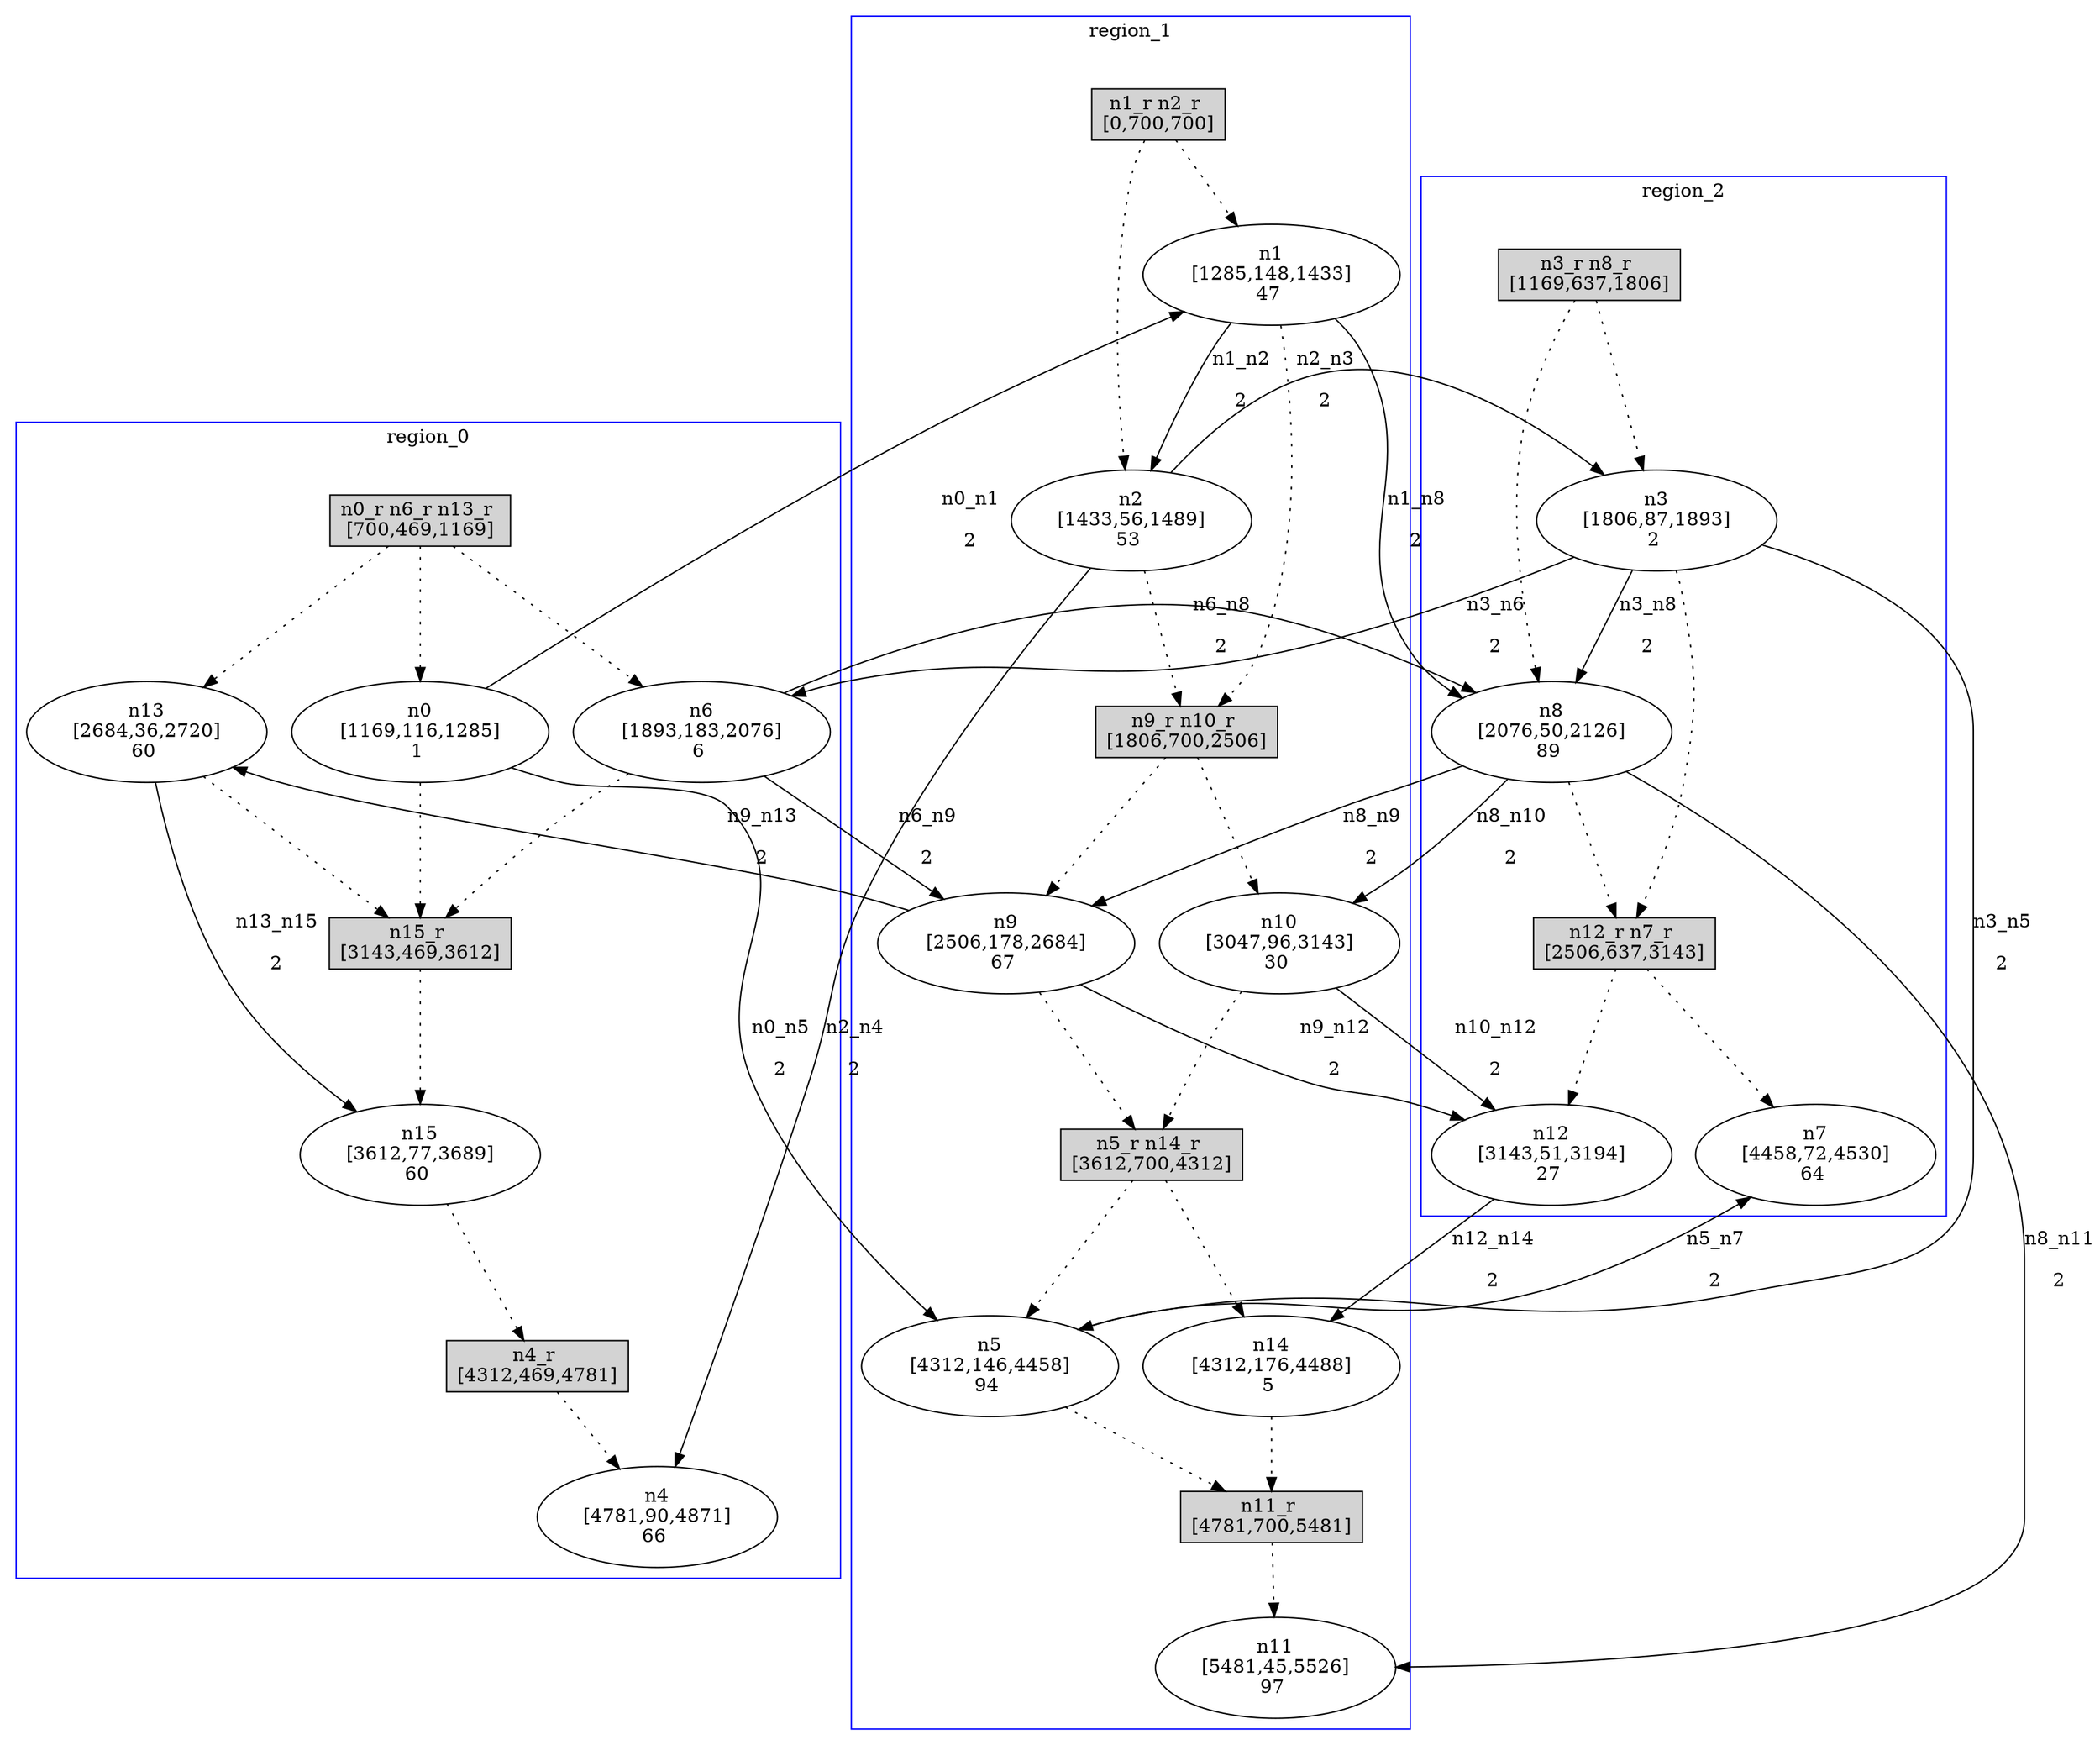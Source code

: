 //3-LSsolveMIPnSolStatus 9.
//4-SL 5526.
//5-LSsolveMIPsolveTime(double) 1800.02.
//6-reconfigurateNum(int) 9.
//7-reconfigurateTime(int) 5481.
digraph test_0 {
	size="28,40";
	subgraph cluster0 {
		stytle=filled;
		color=blue;
		label=region_0;
		reconfNode_0_1 [ shape = box, style = filled, label = "n0_r n6_r n13_r \n[700,469,1169]" ];
		n0 [ label="n0\n[1169,116,1285]\n1 " ];
		n6 [ label="n6\n[1893,183,2076]\n6 " ];
		n13 [ label="n13\n[2684,36,2720]\n60 " ];
		reconfNode_0_1 -> n0 [ style = dotted ];
		reconfNode_0_1 -> n6 [ style = dotted ];
		reconfNode_0_1 -> n13 [ style = dotted ];
		n0 -> reconfNode_0_2 [ style = dotted ];
		n6 -> reconfNode_0_2 [ style = dotted ];
		n13 -> reconfNode_0_2 [ style = dotted ];
		reconfNode_0_2 [ shape = box, style = filled, label = "n15_r \n[3143,469,3612]" ];
		n15 [ label="n15\n[3612,77,3689]\n60 " ];
		reconfNode_0_2 -> n15 [ style = dotted ];
		n15 -> reconfNode_0_3 [ style = dotted ];
		reconfNode_0_3 [ shape = box, style = filled, label = "n4_r \n[4312,469,4781]" ];
		n4 [ label="n4\n[4781,90,4871]\n66 " ];
		reconfNode_0_3 -> n4 [ style = dotted ];
	}
	subgraph cluster1 {
		stytle=filled;
		color=blue;
		label=region_1;
		reconfNode_1_1 [ shape = box, style = filled, label = "n1_r n2_r \n[0,700,700]" ];
		n1 [ label="n1\n[1285,148,1433]\n47 " ];
		n2 [ label="n2\n[1433,56,1489]\n53 " ];
		reconfNode_1_1 -> n1 [ style = dotted ];
		reconfNode_1_1 -> n2 [ style = dotted ];
		n1 -> reconfNode_1_2 [ style = dotted ];
		n2 -> reconfNode_1_2 [ style = dotted ];
		reconfNode_1_2 [ shape = box, style = filled, label = "n9_r n10_r \n[1806,700,2506]" ];
		n9 [ label="n9\n[2506,178,2684]\n67 " ];
		n10 [ label="n10\n[3047,96,3143]\n30 " ];
		reconfNode_1_2 -> n9 [ style = dotted ];
		reconfNode_1_2 -> n10 [ style = dotted ];
		n9 -> reconfNode_1_3 [ style = dotted ];
		n10 -> reconfNode_1_3 [ style = dotted ];
		reconfNode_1_3 [ shape = box, style = filled, label = "n5_r n14_r \n[3612,700,4312]" ];
		n5 [ label="n5\n[4312,146,4458]\n94 " ];
		n14 [ label="n14\n[4312,176,4488]\n5 " ];
		reconfNode_1_3 -> n5 [ style = dotted ];
		reconfNode_1_3 -> n14 [ style = dotted ];
		n5 -> reconfNode_1_4 [ style = dotted ];
		n14 -> reconfNode_1_4 [ style = dotted ];
		reconfNode_1_4 [ shape = box, style = filled, label = "n11_r \n[4781,700,5481]" ];
		n11 [ label="n11\n[5481,45,5526]\n97 " ];
		reconfNode_1_4 -> n11 [ style = dotted ];
	}
	subgraph cluster2 {
		stytle=filled;
		color=blue;
		label=region_2;
		reconfNode_2_1 [ shape = box, style = filled, label = "n3_r n8_r \n[1169,637,1806]" ];
		n3 [ label="n3\n[1806,87,1893]\n2 " ];
		n8 [ label="n8\n[2076,50,2126]\n89 " ];
		reconfNode_2_1 -> n3 [ style = dotted ];
		reconfNode_2_1 -> n8 [ style = dotted ];
		n3 -> reconfNode_2_2 [ style = dotted ];
		n8 -> reconfNode_2_2 [ style = dotted ];
		reconfNode_2_2 [ shape = box, style = filled, label = "n12_r n7_r \n[2506,637,3143]" ];
		n12 [ label="n12\n[3143,51,3194]\n27 " ];
		n7 [ label="n7\n[4458,72,4530]\n64 " ];
		reconfNode_2_2 -> n12 [ style = dotted ];
		reconfNode_2_2 -> n7 [ style = dotted ];
	}
	n0 -> n1 [ label="n0_n1\n2" ];
	n0 -> n5 [ label="n0_n5\n2" ];
	n1 -> n2 [ label="n1_n2\n2" ];
	n1 -> n8 [ label="n1_n8\n2" ];
	n5 -> n7 [ label="n5_n7\n2" ];
	n2 -> n3 [ label="n2_n3\n2" ];
	n2 -> n4 [ label="n2_n4\n2" ];
	n8 -> n9 [ label="n8_n9\n2" ];
	n8 -> n10 [ label="n8_n10\n2" ];
	n8 -> n11 [ label="n8_n11\n2" ];
	n3 -> n5 [ label="n3_n5\n2" ];
	n3 -> n6 [ label="n3_n6\n2" ];
	n3 -> n8 [ label="n3_n8\n2" ];
	n6 -> n8 [ label="n6_n8\n2" ];
	n6 -> n9 [ label="n6_n9\n2" ];
	n9 -> n12 [ label="n9_n12\n2" ];
	n9 -> n13 [ label="n9_n13\n2" ];
	n10 -> n12 [ label="n10_n12\n2" ];
	n12 -> n14 [ label="n12_n14\n2" ];
	n13 -> n15 [ label="n13_n15\n2" ];
}
